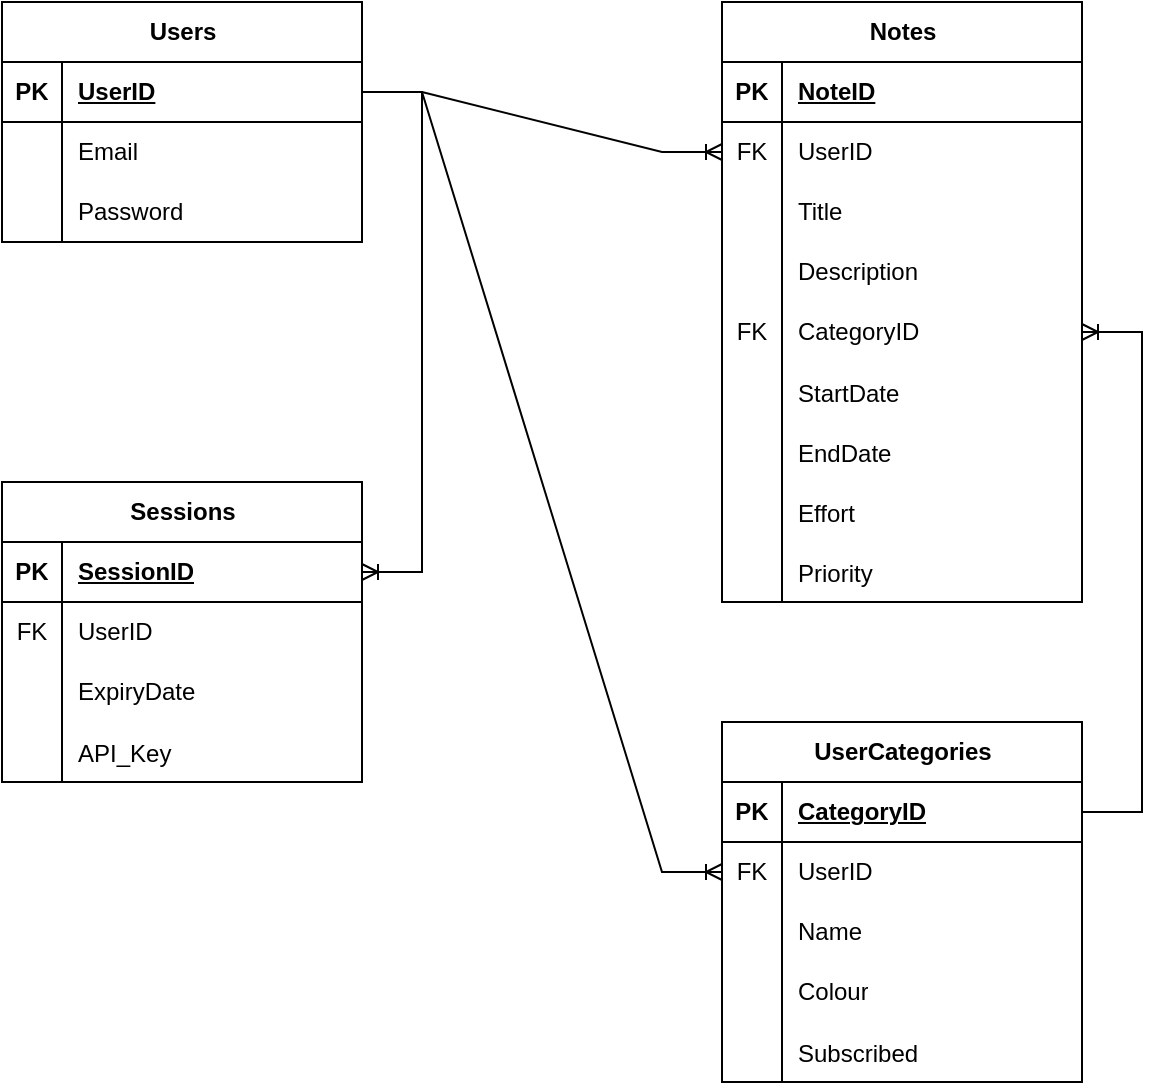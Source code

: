 <mxfile version="21.6.1" type="device">
  <diagram id="R2lEEEUBdFMjLlhIrx00" name="Page-1">
    <mxGraphModel dx="1434" dy="750" grid="1" gridSize="10" guides="1" tooltips="1" connect="1" arrows="1" fold="1" page="1" pageScale="1" pageWidth="850" pageHeight="1100" math="0" shadow="0" extFonts="Permanent Marker^https://fonts.googleapis.com/css?family=Permanent+Marker">
      <root>
        <mxCell id="0" />
        <mxCell id="1" parent="0" />
        <mxCell id="KKXWWXNBqunt8eCMD9ek-1" value="Users" style="shape=table;startSize=30;container=1;collapsible=1;childLayout=tableLayout;fixedRows=1;rowLines=0;fontStyle=1;align=center;resizeLast=1;html=1;" vertex="1" parent="1">
          <mxGeometry x="150" y="70" width="180" height="120" as="geometry" />
        </mxCell>
        <mxCell id="KKXWWXNBqunt8eCMD9ek-2" value="" style="shape=tableRow;horizontal=0;startSize=0;swimlaneHead=0;swimlaneBody=0;fillColor=none;collapsible=0;dropTarget=0;points=[[0,0.5],[1,0.5]];portConstraint=eastwest;top=0;left=0;right=0;bottom=1;" vertex="1" parent="KKXWWXNBqunt8eCMD9ek-1">
          <mxGeometry y="30" width="180" height="30" as="geometry" />
        </mxCell>
        <mxCell id="KKXWWXNBqunt8eCMD9ek-3" value="PK" style="shape=partialRectangle;connectable=0;fillColor=none;top=0;left=0;bottom=0;right=0;fontStyle=1;overflow=hidden;whiteSpace=wrap;html=1;" vertex="1" parent="KKXWWXNBqunt8eCMD9ek-2">
          <mxGeometry width="30" height="30" as="geometry">
            <mxRectangle width="30" height="30" as="alternateBounds" />
          </mxGeometry>
        </mxCell>
        <mxCell id="KKXWWXNBqunt8eCMD9ek-4" value="UserID" style="shape=partialRectangle;connectable=0;fillColor=none;top=0;left=0;bottom=0;right=0;align=left;spacingLeft=6;fontStyle=5;overflow=hidden;whiteSpace=wrap;html=1;" vertex="1" parent="KKXWWXNBqunt8eCMD9ek-2">
          <mxGeometry x="30" width="150" height="30" as="geometry">
            <mxRectangle width="150" height="30" as="alternateBounds" />
          </mxGeometry>
        </mxCell>
        <mxCell id="KKXWWXNBqunt8eCMD9ek-5" value="" style="shape=tableRow;horizontal=0;startSize=0;swimlaneHead=0;swimlaneBody=0;fillColor=none;collapsible=0;dropTarget=0;points=[[0,0.5],[1,0.5]];portConstraint=eastwest;top=0;left=0;right=0;bottom=0;" vertex="1" parent="KKXWWXNBqunt8eCMD9ek-1">
          <mxGeometry y="60" width="180" height="30" as="geometry" />
        </mxCell>
        <mxCell id="KKXWWXNBqunt8eCMD9ek-6" value="" style="shape=partialRectangle;connectable=0;fillColor=none;top=0;left=0;bottom=0;right=0;editable=1;overflow=hidden;whiteSpace=wrap;html=1;" vertex="1" parent="KKXWWXNBqunt8eCMD9ek-5">
          <mxGeometry width="30" height="30" as="geometry">
            <mxRectangle width="30" height="30" as="alternateBounds" />
          </mxGeometry>
        </mxCell>
        <mxCell id="KKXWWXNBqunt8eCMD9ek-7" value="Email" style="shape=partialRectangle;connectable=0;fillColor=none;top=0;left=0;bottom=0;right=0;align=left;spacingLeft=6;overflow=hidden;whiteSpace=wrap;html=1;" vertex="1" parent="KKXWWXNBqunt8eCMD9ek-5">
          <mxGeometry x="30" width="150" height="30" as="geometry">
            <mxRectangle width="150" height="30" as="alternateBounds" />
          </mxGeometry>
        </mxCell>
        <mxCell id="KKXWWXNBqunt8eCMD9ek-8" value="" style="shape=tableRow;horizontal=0;startSize=0;swimlaneHead=0;swimlaneBody=0;fillColor=none;collapsible=0;dropTarget=0;points=[[0,0.5],[1,0.5]];portConstraint=eastwest;top=0;left=0;right=0;bottom=0;" vertex="1" parent="KKXWWXNBqunt8eCMD9ek-1">
          <mxGeometry y="90" width="180" height="30" as="geometry" />
        </mxCell>
        <mxCell id="KKXWWXNBqunt8eCMD9ek-9" value="" style="shape=partialRectangle;connectable=0;fillColor=none;top=0;left=0;bottom=0;right=0;editable=1;overflow=hidden;whiteSpace=wrap;html=1;" vertex="1" parent="KKXWWXNBqunt8eCMD9ek-8">
          <mxGeometry width="30" height="30" as="geometry">
            <mxRectangle width="30" height="30" as="alternateBounds" />
          </mxGeometry>
        </mxCell>
        <mxCell id="KKXWWXNBqunt8eCMD9ek-10" value="Password" style="shape=partialRectangle;connectable=0;fillColor=none;top=0;left=0;bottom=0;right=0;align=left;spacingLeft=6;overflow=hidden;whiteSpace=wrap;html=1;" vertex="1" parent="KKXWWXNBqunt8eCMD9ek-8">
          <mxGeometry x="30" width="150" height="30" as="geometry">
            <mxRectangle width="150" height="30" as="alternateBounds" />
          </mxGeometry>
        </mxCell>
        <mxCell id="KKXWWXNBqunt8eCMD9ek-14" value="Sessions" style="shape=table;startSize=30;container=1;collapsible=1;childLayout=tableLayout;fixedRows=1;rowLines=0;fontStyle=1;align=center;resizeLast=1;html=1;" vertex="1" parent="1">
          <mxGeometry x="150" y="310" width="180" height="150" as="geometry" />
        </mxCell>
        <mxCell id="KKXWWXNBqunt8eCMD9ek-15" value="" style="shape=tableRow;horizontal=0;startSize=0;swimlaneHead=0;swimlaneBody=0;fillColor=none;collapsible=0;dropTarget=0;points=[[0,0.5],[1,0.5]];portConstraint=eastwest;top=0;left=0;right=0;bottom=1;" vertex="1" parent="KKXWWXNBqunt8eCMD9ek-14">
          <mxGeometry y="30" width="180" height="30" as="geometry" />
        </mxCell>
        <mxCell id="KKXWWXNBqunt8eCMD9ek-16" value="PK" style="shape=partialRectangle;connectable=0;fillColor=none;top=0;left=0;bottom=0;right=0;fontStyle=1;overflow=hidden;whiteSpace=wrap;html=1;" vertex="1" parent="KKXWWXNBqunt8eCMD9ek-15">
          <mxGeometry width="30" height="30" as="geometry">
            <mxRectangle width="30" height="30" as="alternateBounds" />
          </mxGeometry>
        </mxCell>
        <mxCell id="KKXWWXNBqunt8eCMD9ek-17" value="SessionID" style="shape=partialRectangle;connectable=0;fillColor=none;top=0;left=0;bottom=0;right=0;align=left;spacingLeft=6;fontStyle=5;overflow=hidden;whiteSpace=wrap;html=1;" vertex="1" parent="KKXWWXNBqunt8eCMD9ek-15">
          <mxGeometry x="30" width="150" height="30" as="geometry">
            <mxRectangle width="150" height="30" as="alternateBounds" />
          </mxGeometry>
        </mxCell>
        <mxCell id="KKXWWXNBqunt8eCMD9ek-18" value="" style="shape=tableRow;horizontal=0;startSize=0;swimlaneHead=0;swimlaneBody=0;fillColor=none;collapsible=0;dropTarget=0;points=[[0,0.5],[1,0.5]];portConstraint=eastwest;top=0;left=0;right=0;bottom=0;" vertex="1" parent="KKXWWXNBqunt8eCMD9ek-14">
          <mxGeometry y="60" width="180" height="30" as="geometry" />
        </mxCell>
        <mxCell id="KKXWWXNBqunt8eCMD9ek-19" value="FK" style="shape=partialRectangle;connectable=0;fillColor=none;top=0;left=0;bottom=0;right=0;editable=1;overflow=hidden;whiteSpace=wrap;html=1;" vertex="1" parent="KKXWWXNBqunt8eCMD9ek-18">
          <mxGeometry width="30" height="30" as="geometry">
            <mxRectangle width="30" height="30" as="alternateBounds" />
          </mxGeometry>
        </mxCell>
        <mxCell id="KKXWWXNBqunt8eCMD9ek-20" value="UserID" style="shape=partialRectangle;connectable=0;fillColor=none;top=0;left=0;bottom=0;right=0;align=left;spacingLeft=6;overflow=hidden;whiteSpace=wrap;html=1;" vertex="1" parent="KKXWWXNBqunt8eCMD9ek-18">
          <mxGeometry x="30" width="150" height="30" as="geometry">
            <mxRectangle width="150" height="30" as="alternateBounds" />
          </mxGeometry>
        </mxCell>
        <mxCell id="KKXWWXNBqunt8eCMD9ek-21" value="" style="shape=tableRow;horizontal=0;startSize=0;swimlaneHead=0;swimlaneBody=0;fillColor=none;collapsible=0;dropTarget=0;points=[[0,0.5],[1,0.5]];portConstraint=eastwest;top=0;left=0;right=0;bottom=0;" vertex="1" parent="KKXWWXNBqunt8eCMD9ek-14">
          <mxGeometry y="90" width="180" height="30" as="geometry" />
        </mxCell>
        <mxCell id="KKXWWXNBqunt8eCMD9ek-22" value="" style="shape=partialRectangle;connectable=0;fillColor=none;top=0;left=0;bottom=0;right=0;editable=1;overflow=hidden;whiteSpace=wrap;html=1;" vertex="1" parent="KKXWWXNBqunt8eCMD9ek-21">
          <mxGeometry width="30" height="30" as="geometry">
            <mxRectangle width="30" height="30" as="alternateBounds" />
          </mxGeometry>
        </mxCell>
        <mxCell id="KKXWWXNBqunt8eCMD9ek-23" value="ExpiryDate" style="shape=partialRectangle;connectable=0;fillColor=none;top=0;left=0;bottom=0;right=0;align=left;spacingLeft=6;overflow=hidden;whiteSpace=wrap;html=1;" vertex="1" parent="KKXWWXNBqunt8eCMD9ek-21">
          <mxGeometry x="30" width="150" height="30" as="geometry">
            <mxRectangle width="150" height="30" as="alternateBounds" />
          </mxGeometry>
        </mxCell>
        <mxCell id="KKXWWXNBqunt8eCMD9ek-76" value="" style="shape=tableRow;horizontal=0;startSize=0;swimlaneHead=0;swimlaneBody=0;fillColor=none;collapsible=0;dropTarget=0;points=[[0,0.5],[1,0.5]];portConstraint=eastwest;top=0;left=0;right=0;bottom=0;" vertex="1" parent="KKXWWXNBqunt8eCMD9ek-14">
          <mxGeometry y="120" width="180" height="30" as="geometry" />
        </mxCell>
        <mxCell id="KKXWWXNBqunt8eCMD9ek-77" value="" style="shape=partialRectangle;connectable=0;fillColor=none;top=0;left=0;bottom=0;right=0;editable=1;overflow=hidden;" vertex="1" parent="KKXWWXNBqunt8eCMD9ek-76">
          <mxGeometry width="30" height="30" as="geometry">
            <mxRectangle width="30" height="30" as="alternateBounds" />
          </mxGeometry>
        </mxCell>
        <mxCell id="KKXWWXNBqunt8eCMD9ek-78" value="API_Key" style="shape=partialRectangle;connectable=0;fillColor=none;top=0;left=0;bottom=0;right=0;align=left;spacingLeft=6;overflow=hidden;" vertex="1" parent="KKXWWXNBqunt8eCMD9ek-76">
          <mxGeometry x="30" width="150" height="30" as="geometry">
            <mxRectangle width="150" height="30" as="alternateBounds" />
          </mxGeometry>
        </mxCell>
        <mxCell id="KKXWWXNBqunt8eCMD9ek-28" value="" style="edgeStyle=entityRelationEdgeStyle;fontSize=12;html=1;endArrow=ERoneToMany;rounded=0;" edge="1" parent="1" source="KKXWWXNBqunt8eCMD9ek-2" target="KKXWWXNBqunt8eCMD9ek-15">
          <mxGeometry width="100" height="100" relative="1" as="geometry">
            <mxPoint x="90" y="80" as="sourcePoint" />
            <mxPoint x="90" y="385" as="targetPoint" />
            <Array as="points">
              <mxPoint x="100" y="160" />
              <mxPoint x="80" y="360" />
              <mxPoint x="60" y="218" />
              <mxPoint x="30" y="160" />
              <mxPoint x="40" y="250" />
              <mxPoint x="40" y="180" />
              <mxPoint x="100" y="190" />
              <mxPoint x="70" y="180" />
              <mxPoint x="50" y="250" />
            </Array>
          </mxGeometry>
        </mxCell>
        <mxCell id="KKXWWXNBqunt8eCMD9ek-29" value="Notes" style="shape=table;startSize=30;container=1;collapsible=1;childLayout=tableLayout;fixedRows=1;rowLines=0;fontStyle=1;align=center;resizeLast=1;html=1;" vertex="1" parent="1">
          <mxGeometry x="510" y="70" width="180" height="300" as="geometry" />
        </mxCell>
        <mxCell id="KKXWWXNBqunt8eCMD9ek-30" value="" style="shape=tableRow;horizontal=0;startSize=0;swimlaneHead=0;swimlaneBody=0;fillColor=none;collapsible=0;dropTarget=0;points=[[0,0.5],[1,0.5]];portConstraint=eastwest;top=0;left=0;right=0;bottom=1;" vertex="1" parent="KKXWWXNBqunt8eCMD9ek-29">
          <mxGeometry y="30" width="180" height="30" as="geometry" />
        </mxCell>
        <mxCell id="KKXWWXNBqunt8eCMD9ek-31" value="PK" style="shape=partialRectangle;connectable=0;fillColor=none;top=0;left=0;bottom=0;right=0;fontStyle=1;overflow=hidden;whiteSpace=wrap;html=1;" vertex="1" parent="KKXWWXNBqunt8eCMD9ek-30">
          <mxGeometry width="30" height="30" as="geometry">
            <mxRectangle width="30" height="30" as="alternateBounds" />
          </mxGeometry>
        </mxCell>
        <mxCell id="KKXWWXNBqunt8eCMD9ek-32" value="NoteID" style="shape=partialRectangle;connectable=0;fillColor=none;top=0;left=0;bottom=0;right=0;align=left;spacingLeft=6;fontStyle=5;overflow=hidden;whiteSpace=wrap;html=1;" vertex="1" parent="KKXWWXNBqunt8eCMD9ek-30">
          <mxGeometry x="30" width="150" height="30" as="geometry">
            <mxRectangle width="150" height="30" as="alternateBounds" />
          </mxGeometry>
        </mxCell>
        <mxCell id="KKXWWXNBqunt8eCMD9ek-64" value="" style="shape=tableRow;horizontal=0;startSize=0;swimlaneHead=0;swimlaneBody=0;fillColor=none;collapsible=0;dropTarget=0;points=[[0,0.5],[1,0.5]];portConstraint=eastwest;top=0;left=0;right=0;bottom=0;" vertex="1" parent="KKXWWXNBqunt8eCMD9ek-29">
          <mxGeometry y="60" width="180" height="30" as="geometry" />
        </mxCell>
        <mxCell id="KKXWWXNBqunt8eCMD9ek-65" value="FK" style="shape=partialRectangle;connectable=0;fillColor=none;top=0;left=0;bottom=0;right=0;fontStyle=0;overflow=hidden;whiteSpace=wrap;html=1;" vertex="1" parent="KKXWWXNBqunt8eCMD9ek-64">
          <mxGeometry width="30" height="30" as="geometry">
            <mxRectangle width="30" height="30" as="alternateBounds" />
          </mxGeometry>
        </mxCell>
        <mxCell id="KKXWWXNBqunt8eCMD9ek-66" value="UserID" style="shape=partialRectangle;connectable=0;fillColor=none;top=0;left=0;bottom=0;right=0;align=left;spacingLeft=6;fontStyle=0;overflow=hidden;whiteSpace=wrap;html=1;" vertex="1" parent="KKXWWXNBqunt8eCMD9ek-64">
          <mxGeometry x="30" width="150" height="30" as="geometry">
            <mxRectangle width="150" height="30" as="alternateBounds" />
          </mxGeometry>
        </mxCell>
        <mxCell id="KKXWWXNBqunt8eCMD9ek-33" value="" style="shape=tableRow;horizontal=0;startSize=0;swimlaneHead=0;swimlaneBody=0;fillColor=none;collapsible=0;dropTarget=0;points=[[0,0.5],[1,0.5]];portConstraint=eastwest;top=0;left=0;right=0;bottom=0;" vertex="1" parent="KKXWWXNBqunt8eCMD9ek-29">
          <mxGeometry y="90" width="180" height="30" as="geometry" />
        </mxCell>
        <mxCell id="KKXWWXNBqunt8eCMD9ek-34" value="" style="shape=partialRectangle;connectable=0;fillColor=none;top=0;left=0;bottom=0;right=0;editable=1;overflow=hidden;whiteSpace=wrap;html=1;" vertex="1" parent="KKXWWXNBqunt8eCMD9ek-33">
          <mxGeometry width="30" height="30" as="geometry">
            <mxRectangle width="30" height="30" as="alternateBounds" />
          </mxGeometry>
        </mxCell>
        <mxCell id="KKXWWXNBqunt8eCMD9ek-35" value="Title" style="shape=partialRectangle;connectable=0;fillColor=none;top=0;left=0;bottom=0;right=0;align=left;spacingLeft=6;overflow=hidden;whiteSpace=wrap;html=1;" vertex="1" parent="KKXWWXNBqunt8eCMD9ek-33">
          <mxGeometry x="30" width="150" height="30" as="geometry">
            <mxRectangle width="150" height="30" as="alternateBounds" />
          </mxGeometry>
        </mxCell>
        <mxCell id="KKXWWXNBqunt8eCMD9ek-36" value="" style="shape=tableRow;horizontal=0;startSize=0;swimlaneHead=0;swimlaneBody=0;fillColor=none;collapsible=0;dropTarget=0;points=[[0,0.5],[1,0.5]];portConstraint=eastwest;top=0;left=0;right=0;bottom=0;" vertex="1" parent="KKXWWXNBqunt8eCMD9ek-29">
          <mxGeometry y="120" width="180" height="30" as="geometry" />
        </mxCell>
        <mxCell id="KKXWWXNBqunt8eCMD9ek-37" value="" style="shape=partialRectangle;connectable=0;fillColor=none;top=0;left=0;bottom=0;right=0;editable=1;overflow=hidden;whiteSpace=wrap;html=1;" vertex="1" parent="KKXWWXNBqunt8eCMD9ek-36">
          <mxGeometry width="30" height="30" as="geometry">
            <mxRectangle width="30" height="30" as="alternateBounds" />
          </mxGeometry>
        </mxCell>
        <mxCell id="KKXWWXNBqunt8eCMD9ek-38" value="Description" style="shape=partialRectangle;connectable=0;fillColor=none;top=0;left=0;bottom=0;right=0;align=left;spacingLeft=6;overflow=hidden;whiteSpace=wrap;html=1;" vertex="1" parent="KKXWWXNBqunt8eCMD9ek-36">
          <mxGeometry x="30" width="150" height="30" as="geometry">
            <mxRectangle width="150" height="30" as="alternateBounds" />
          </mxGeometry>
        </mxCell>
        <mxCell id="KKXWWXNBqunt8eCMD9ek-39" value="" style="shape=tableRow;horizontal=0;startSize=0;swimlaneHead=0;swimlaneBody=0;fillColor=none;collapsible=0;dropTarget=0;points=[[0,0.5],[1,0.5]];portConstraint=eastwest;top=0;left=0;right=0;bottom=0;" vertex="1" parent="KKXWWXNBqunt8eCMD9ek-29">
          <mxGeometry y="150" width="180" height="30" as="geometry" />
        </mxCell>
        <mxCell id="KKXWWXNBqunt8eCMD9ek-40" value="FK" style="shape=partialRectangle;connectable=0;fillColor=none;top=0;left=0;bottom=0;right=0;editable=1;overflow=hidden;whiteSpace=wrap;html=1;" vertex="1" parent="KKXWWXNBqunt8eCMD9ek-39">
          <mxGeometry width="30" height="30" as="geometry">
            <mxRectangle width="30" height="30" as="alternateBounds" />
          </mxGeometry>
        </mxCell>
        <mxCell id="KKXWWXNBqunt8eCMD9ek-41" value="CategoryID" style="shape=partialRectangle;connectable=0;fillColor=none;top=0;left=0;bottom=0;right=0;align=left;spacingLeft=6;overflow=hidden;whiteSpace=wrap;html=1;" vertex="1" parent="KKXWWXNBqunt8eCMD9ek-39">
          <mxGeometry x="30" width="150" height="30" as="geometry">
            <mxRectangle width="150" height="30" as="alternateBounds" />
          </mxGeometry>
        </mxCell>
        <mxCell id="KKXWWXNBqunt8eCMD9ek-42" value="" style="shape=tableRow;horizontal=0;startSize=0;swimlaneHead=0;swimlaneBody=0;fillColor=none;collapsible=0;dropTarget=0;points=[[0,0.5],[1,0.5]];portConstraint=eastwest;top=0;left=0;right=0;bottom=0;" vertex="1" parent="KKXWWXNBqunt8eCMD9ek-29">
          <mxGeometry y="180" width="180" height="30" as="geometry" />
        </mxCell>
        <mxCell id="KKXWWXNBqunt8eCMD9ek-43" value="" style="shape=partialRectangle;connectable=0;fillColor=none;top=0;left=0;bottom=0;right=0;editable=1;overflow=hidden;" vertex="1" parent="KKXWWXNBqunt8eCMD9ek-42">
          <mxGeometry width="30" height="30" as="geometry">
            <mxRectangle width="30" height="30" as="alternateBounds" />
          </mxGeometry>
        </mxCell>
        <mxCell id="KKXWWXNBqunt8eCMD9ek-44" value="StartDate" style="shape=partialRectangle;connectable=0;fillColor=none;top=0;left=0;bottom=0;right=0;align=left;spacingLeft=6;overflow=hidden;" vertex="1" parent="KKXWWXNBqunt8eCMD9ek-42">
          <mxGeometry x="30" width="150" height="30" as="geometry">
            <mxRectangle width="150" height="30" as="alternateBounds" />
          </mxGeometry>
        </mxCell>
        <mxCell id="KKXWWXNBqunt8eCMD9ek-45" value="" style="shape=tableRow;horizontal=0;startSize=0;swimlaneHead=0;swimlaneBody=0;fillColor=none;collapsible=0;dropTarget=0;points=[[0,0.5],[1,0.5]];portConstraint=eastwest;top=0;left=0;right=0;bottom=0;" vertex="1" parent="KKXWWXNBqunt8eCMD9ek-29">
          <mxGeometry y="210" width="180" height="30" as="geometry" />
        </mxCell>
        <mxCell id="KKXWWXNBqunt8eCMD9ek-46" value="" style="shape=partialRectangle;connectable=0;fillColor=none;top=0;left=0;bottom=0;right=0;editable=1;overflow=hidden;" vertex="1" parent="KKXWWXNBqunt8eCMD9ek-45">
          <mxGeometry width="30" height="30" as="geometry">
            <mxRectangle width="30" height="30" as="alternateBounds" />
          </mxGeometry>
        </mxCell>
        <mxCell id="KKXWWXNBqunt8eCMD9ek-47" value="EndDate" style="shape=partialRectangle;connectable=0;fillColor=none;top=0;left=0;bottom=0;right=0;align=left;spacingLeft=6;overflow=hidden;" vertex="1" parent="KKXWWXNBqunt8eCMD9ek-45">
          <mxGeometry x="30" width="150" height="30" as="geometry">
            <mxRectangle width="150" height="30" as="alternateBounds" />
          </mxGeometry>
        </mxCell>
        <mxCell id="KKXWWXNBqunt8eCMD9ek-73" value="" style="shape=tableRow;horizontal=0;startSize=0;swimlaneHead=0;swimlaneBody=0;fillColor=none;collapsible=0;dropTarget=0;points=[[0,0.5],[1,0.5]];portConstraint=eastwest;top=0;left=0;right=0;bottom=0;" vertex="1" parent="KKXWWXNBqunt8eCMD9ek-29">
          <mxGeometry y="240" width="180" height="30" as="geometry" />
        </mxCell>
        <mxCell id="KKXWWXNBqunt8eCMD9ek-74" value="" style="shape=partialRectangle;connectable=0;fillColor=none;top=0;left=0;bottom=0;right=0;editable=1;overflow=hidden;" vertex="1" parent="KKXWWXNBqunt8eCMD9ek-73">
          <mxGeometry width="30" height="30" as="geometry">
            <mxRectangle width="30" height="30" as="alternateBounds" />
          </mxGeometry>
        </mxCell>
        <mxCell id="KKXWWXNBqunt8eCMD9ek-75" value="Effort" style="shape=partialRectangle;connectable=0;fillColor=none;top=0;left=0;bottom=0;right=0;align=left;spacingLeft=6;overflow=hidden;" vertex="1" parent="KKXWWXNBqunt8eCMD9ek-73">
          <mxGeometry x="30" width="150" height="30" as="geometry">
            <mxRectangle width="150" height="30" as="alternateBounds" />
          </mxGeometry>
        </mxCell>
        <mxCell id="KKXWWXNBqunt8eCMD9ek-48" value="" style="shape=tableRow;horizontal=0;startSize=0;swimlaneHead=0;swimlaneBody=0;fillColor=none;collapsible=0;dropTarget=0;points=[[0,0.5],[1,0.5]];portConstraint=eastwest;top=0;left=0;right=0;bottom=0;" vertex="1" parent="KKXWWXNBqunt8eCMD9ek-29">
          <mxGeometry y="270" width="180" height="30" as="geometry" />
        </mxCell>
        <mxCell id="KKXWWXNBqunt8eCMD9ek-49" value="" style="shape=partialRectangle;connectable=0;fillColor=none;top=0;left=0;bottom=0;right=0;editable=1;overflow=hidden;" vertex="1" parent="KKXWWXNBqunt8eCMD9ek-48">
          <mxGeometry width="30" height="30" as="geometry">
            <mxRectangle width="30" height="30" as="alternateBounds" />
          </mxGeometry>
        </mxCell>
        <mxCell id="KKXWWXNBqunt8eCMD9ek-50" value="Priority" style="shape=partialRectangle;connectable=0;fillColor=none;top=0;left=0;bottom=0;right=0;align=left;spacingLeft=6;overflow=hidden;" vertex="1" parent="KKXWWXNBqunt8eCMD9ek-48">
          <mxGeometry x="30" width="150" height="30" as="geometry">
            <mxRectangle width="150" height="30" as="alternateBounds" />
          </mxGeometry>
        </mxCell>
        <mxCell id="KKXWWXNBqunt8eCMD9ek-51" value="UserCategories" style="shape=table;startSize=30;container=1;collapsible=1;childLayout=tableLayout;fixedRows=1;rowLines=0;fontStyle=1;align=center;resizeLast=1;html=1;" vertex="1" parent="1">
          <mxGeometry x="510" y="430" width="180" height="180" as="geometry" />
        </mxCell>
        <mxCell id="KKXWWXNBqunt8eCMD9ek-52" value="" style="shape=tableRow;horizontal=0;startSize=0;swimlaneHead=0;swimlaneBody=0;fillColor=none;collapsible=0;dropTarget=0;points=[[0,0.5],[1,0.5]];portConstraint=eastwest;top=0;left=0;right=0;bottom=1;" vertex="1" parent="KKXWWXNBqunt8eCMD9ek-51">
          <mxGeometry y="30" width="180" height="30" as="geometry" />
        </mxCell>
        <mxCell id="KKXWWXNBqunt8eCMD9ek-53" value="PK" style="shape=partialRectangle;connectable=0;fillColor=none;top=0;left=0;bottom=0;right=0;fontStyle=1;overflow=hidden;whiteSpace=wrap;html=1;" vertex="1" parent="KKXWWXNBqunt8eCMD9ek-52">
          <mxGeometry width="30" height="30" as="geometry">
            <mxRectangle width="30" height="30" as="alternateBounds" />
          </mxGeometry>
        </mxCell>
        <mxCell id="KKXWWXNBqunt8eCMD9ek-54" value="CategoryID" style="shape=partialRectangle;connectable=0;fillColor=none;top=0;left=0;bottom=0;right=0;align=left;spacingLeft=6;fontStyle=5;overflow=hidden;whiteSpace=wrap;html=1;" vertex="1" parent="KKXWWXNBqunt8eCMD9ek-52">
          <mxGeometry x="30" width="150" height="30" as="geometry">
            <mxRectangle width="150" height="30" as="alternateBounds" />
          </mxGeometry>
        </mxCell>
        <mxCell id="KKXWWXNBqunt8eCMD9ek-68" value="" style="shape=tableRow;horizontal=0;startSize=0;swimlaneHead=0;swimlaneBody=0;fillColor=none;collapsible=0;dropTarget=0;points=[[0,0.5],[1,0.5]];portConstraint=eastwest;top=0;left=0;right=0;bottom=0;" vertex="1" parent="KKXWWXNBqunt8eCMD9ek-51">
          <mxGeometry y="60" width="180" height="30" as="geometry" />
        </mxCell>
        <mxCell id="KKXWWXNBqunt8eCMD9ek-69" value="FK" style="shape=partialRectangle;connectable=0;fillColor=none;top=0;left=0;bottom=0;right=0;fontStyle=0;overflow=hidden;whiteSpace=wrap;html=1;" vertex="1" parent="KKXWWXNBqunt8eCMD9ek-68">
          <mxGeometry width="30" height="30" as="geometry">
            <mxRectangle width="30" height="30" as="alternateBounds" />
          </mxGeometry>
        </mxCell>
        <mxCell id="KKXWWXNBqunt8eCMD9ek-70" value="UserID" style="shape=partialRectangle;connectable=0;fillColor=none;top=0;left=0;bottom=0;right=0;align=left;spacingLeft=6;fontStyle=0;overflow=hidden;whiteSpace=wrap;html=1;" vertex="1" parent="KKXWWXNBqunt8eCMD9ek-68">
          <mxGeometry x="30" width="150" height="30" as="geometry">
            <mxRectangle width="150" height="30" as="alternateBounds" />
          </mxGeometry>
        </mxCell>
        <mxCell id="KKXWWXNBqunt8eCMD9ek-55" value="" style="shape=tableRow;horizontal=0;startSize=0;swimlaneHead=0;swimlaneBody=0;fillColor=none;collapsible=0;dropTarget=0;points=[[0,0.5],[1,0.5]];portConstraint=eastwest;top=0;left=0;right=0;bottom=0;" vertex="1" parent="KKXWWXNBqunt8eCMD9ek-51">
          <mxGeometry y="90" width="180" height="30" as="geometry" />
        </mxCell>
        <mxCell id="KKXWWXNBqunt8eCMD9ek-56" value="" style="shape=partialRectangle;connectable=0;fillColor=none;top=0;left=0;bottom=0;right=0;editable=1;overflow=hidden;whiteSpace=wrap;html=1;" vertex="1" parent="KKXWWXNBqunt8eCMD9ek-55">
          <mxGeometry width="30" height="30" as="geometry">
            <mxRectangle width="30" height="30" as="alternateBounds" />
          </mxGeometry>
        </mxCell>
        <mxCell id="KKXWWXNBqunt8eCMD9ek-57" value="Name" style="shape=partialRectangle;connectable=0;fillColor=none;top=0;left=0;bottom=0;right=0;align=left;spacingLeft=6;overflow=hidden;whiteSpace=wrap;html=1;" vertex="1" parent="KKXWWXNBqunt8eCMD9ek-55">
          <mxGeometry x="30" width="150" height="30" as="geometry">
            <mxRectangle width="150" height="30" as="alternateBounds" />
          </mxGeometry>
        </mxCell>
        <mxCell id="KKXWWXNBqunt8eCMD9ek-58" value="" style="shape=tableRow;horizontal=0;startSize=0;swimlaneHead=0;swimlaneBody=0;fillColor=none;collapsible=0;dropTarget=0;points=[[0,0.5],[1,0.5]];portConstraint=eastwest;top=0;left=0;right=0;bottom=0;" vertex="1" parent="KKXWWXNBqunt8eCMD9ek-51">
          <mxGeometry y="120" width="180" height="30" as="geometry" />
        </mxCell>
        <mxCell id="KKXWWXNBqunt8eCMD9ek-59" value="" style="shape=partialRectangle;connectable=0;fillColor=none;top=0;left=0;bottom=0;right=0;editable=1;overflow=hidden;whiteSpace=wrap;html=1;" vertex="1" parent="KKXWWXNBqunt8eCMD9ek-58">
          <mxGeometry width="30" height="30" as="geometry">
            <mxRectangle width="30" height="30" as="alternateBounds" />
          </mxGeometry>
        </mxCell>
        <mxCell id="KKXWWXNBqunt8eCMD9ek-60" value="Colour" style="shape=partialRectangle;connectable=0;fillColor=none;top=0;left=0;bottom=0;right=0;align=left;spacingLeft=6;overflow=hidden;whiteSpace=wrap;html=1;" vertex="1" parent="KKXWWXNBqunt8eCMD9ek-58">
          <mxGeometry x="30" width="150" height="30" as="geometry">
            <mxRectangle width="150" height="30" as="alternateBounds" />
          </mxGeometry>
        </mxCell>
        <mxCell id="KKXWWXNBqunt8eCMD9ek-79" value="" style="shape=tableRow;horizontal=0;startSize=0;swimlaneHead=0;swimlaneBody=0;fillColor=none;collapsible=0;dropTarget=0;points=[[0,0.5],[1,0.5]];portConstraint=eastwest;top=0;left=0;right=0;bottom=0;" vertex="1" parent="KKXWWXNBqunt8eCMD9ek-51">
          <mxGeometry y="150" width="180" height="30" as="geometry" />
        </mxCell>
        <mxCell id="KKXWWXNBqunt8eCMD9ek-80" value="" style="shape=partialRectangle;connectable=0;fillColor=none;top=0;left=0;bottom=0;right=0;editable=1;overflow=hidden;" vertex="1" parent="KKXWWXNBqunt8eCMD9ek-79">
          <mxGeometry width="30" height="30" as="geometry">
            <mxRectangle width="30" height="30" as="alternateBounds" />
          </mxGeometry>
        </mxCell>
        <mxCell id="KKXWWXNBqunt8eCMD9ek-81" value="Subscribed" style="shape=partialRectangle;connectable=0;fillColor=none;top=0;left=0;bottom=0;right=0;align=left;spacingLeft=6;overflow=hidden;" vertex="1" parent="KKXWWXNBqunt8eCMD9ek-79">
          <mxGeometry x="30" width="150" height="30" as="geometry">
            <mxRectangle width="150" height="30" as="alternateBounds" />
          </mxGeometry>
        </mxCell>
        <mxCell id="KKXWWXNBqunt8eCMD9ek-67" value="" style="edgeStyle=entityRelationEdgeStyle;fontSize=12;html=1;endArrow=ERoneToMany;rounded=0;" edge="1" parent="1" source="KKXWWXNBqunt8eCMD9ek-2" target="KKXWWXNBqunt8eCMD9ek-64">
          <mxGeometry width="100" height="100" relative="1" as="geometry">
            <mxPoint x="220" y="670" as="sourcePoint" />
            <mxPoint x="320" y="570" as="targetPoint" />
          </mxGeometry>
        </mxCell>
        <mxCell id="KKXWWXNBqunt8eCMD9ek-71" value="" style="edgeStyle=entityRelationEdgeStyle;fontSize=12;html=1;endArrow=ERoneToMany;rounded=0;" edge="1" parent="1" source="KKXWWXNBqunt8eCMD9ek-2" target="KKXWWXNBqunt8eCMD9ek-68">
          <mxGeometry width="100" height="100" relative="1" as="geometry">
            <mxPoint x="340" y="610" as="sourcePoint" />
            <mxPoint x="440" y="510" as="targetPoint" />
          </mxGeometry>
        </mxCell>
        <mxCell id="KKXWWXNBqunt8eCMD9ek-72" value="" style="edgeStyle=entityRelationEdgeStyle;fontSize=12;html=1;endArrow=ERoneToMany;rounded=0;" edge="1" parent="1" source="KKXWWXNBqunt8eCMD9ek-52" target="KKXWWXNBqunt8eCMD9ek-39">
          <mxGeometry width="100" height="100" relative="1" as="geometry">
            <mxPoint x="260" y="680" as="sourcePoint" />
            <mxPoint x="360" y="580" as="targetPoint" />
          </mxGeometry>
        </mxCell>
      </root>
    </mxGraphModel>
  </diagram>
</mxfile>
